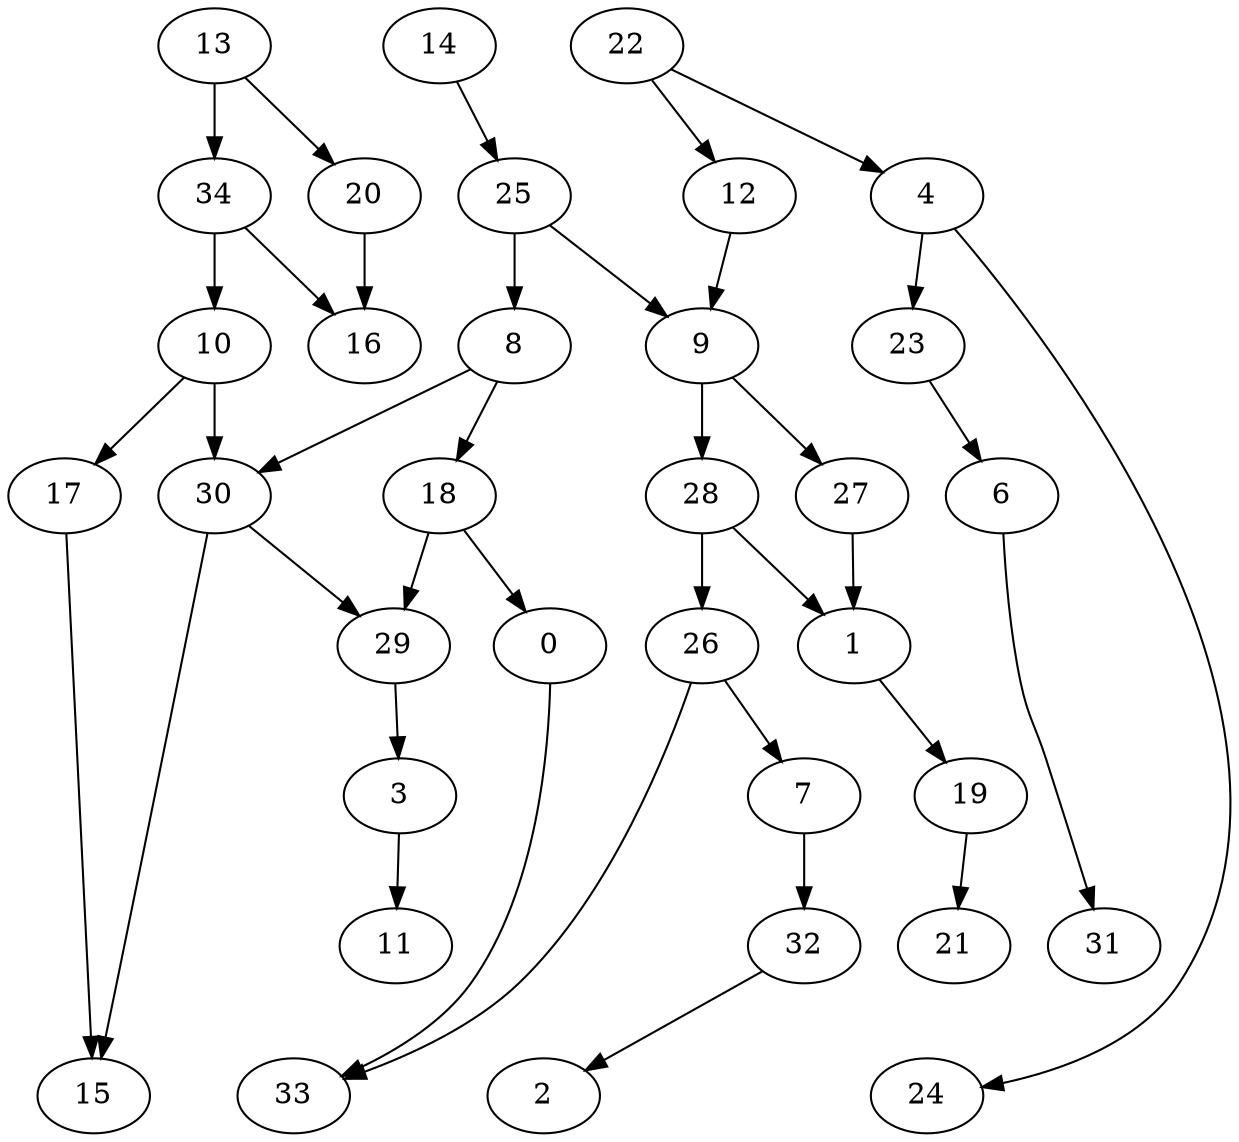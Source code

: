 digraph G {
    0;
    33;
    1;
    19;
    21;
    3;
    11;
    4;
    23;
    24;
    6;
    31;
    13;
    20;
    34;
    16;
    10;
    14;
    25;
    8;
    9;
    22;
    12;
    7;
    32;
    2;
    18;
    30;
    29;
    15;
    27;
    28;
    26;
    17;
    0 -> 33 [weight=0];
    1 -> 19 [weight=0];
    19 -> 21 [weight=0];
    3 -> 11 [weight=0];
    4 -> 23 [weight=0];
    4 -> 24 [weight=0];
    23 -> 6 [weight=0];
    6 -> 31 [weight=0];
    13 -> 20 [weight=0];
    13 -> 34 [weight=1];
    20 -> 16 [weight=1];
    34 -> 10 [weight=0];
    34 -> 16 [weight=0];
    10 -> 30 [weight=2];
    10 -> 17 [weight=0];
    14 -> 25 [weight=0];
    25 -> 8 [weight=1];
    25 -> 9 [weight=0];
    8 -> 18 [weight=0];
    8 -> 30 [weight=0];
    9 -> 27 [weight=0];
    9 -> 28 [weight=2];
    22 -> 4 [weight=0];
    22 -> 12 [weight=0];
    12 -> 9 [weight=0];
    7 -> 32 [weight=0];
    32 -> 2 [weight=0];
    18 -> 0 [weight=0];
    18 -> 29 [weight=0];
    30 -> 15 [weight=0];
    30 -> 29 [weight=0];
    29 -> 3 [weight=0];
    27 -> 1 [weight=0];
    28 -> 1 [weight=0];
    28 -> 26 [weight=1];
    26 -> 33 [weight=0];
    26 -> 7 [weight=0];
    17 -> 15 [weight=0];
}
